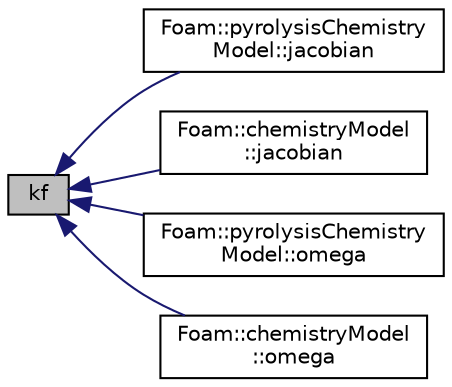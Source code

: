 digraph "kf"
{
  bgcolor="transparent";
  edge [fontname="Helvetica",fontsize="10",labelfontname="Helvetica",labelfontsize="10"];
  node [fontname="Helvetica",fontsize="10",shape=record];
  rankdir="LR";
  Node1 [label="kf",height=0.2,width=0.4,color="black", fillcolor="grey75", style="filled", fontcolor="black"];
  Node1 -> Node2 [dir="back",color="midnightblue",fontsize="10",style="solid",fontname="Helvetica"];
  Node2 [label="Foam::pyrolysisChemistry\lModel::jacobian",height=0.2,width=0.4,color="black",URL="$a02030.html#a8dbf3ce10c612a6f4bfe71ab14c4d914",tooltip="Calculate the Jacobian of the system. "];
  Node1 -> Node3 [dir="back",color="midnightblue",fontsize="10",style="solid",fontname="Helvetica"];
  Node3 [label="Foam::chemistryModel\l::jacobian",height=0.2,width=0.4,color="black",URL="$a00265.html#a8dbf3ce10c612a6f4bfe71ab14c4d914",tooltip="Calculate the Jacobian of the system. "];
  Node1 -> Node4 [dir="back",color="midnightblue",fontsize="10",style="solid",fontname="Helvetica"];
  Node4 [label="Foam::pyrolysisChemistry\lModel::omega",height=0.2,width=0.4,color="black",URL="$a02030.html#af5a35d4e6edd9ed6d17d97a7865e65f4",tooltip="Return the reaction rate for reaction r. "];
  Node1 -> Node5 [dir="back",color="midnightblue",fontsize="10",style="solid",fontname="Helvetica"];
  Node5 [label="Foam::chemistryModel\l::omega",height=0.2,width=0.4,color="black",URL="$a00265.html#a0a0efb18ef13f570fe50db7548016ea9",tooltip="Return the reaction rate for reaction r and the reference. "];
}
